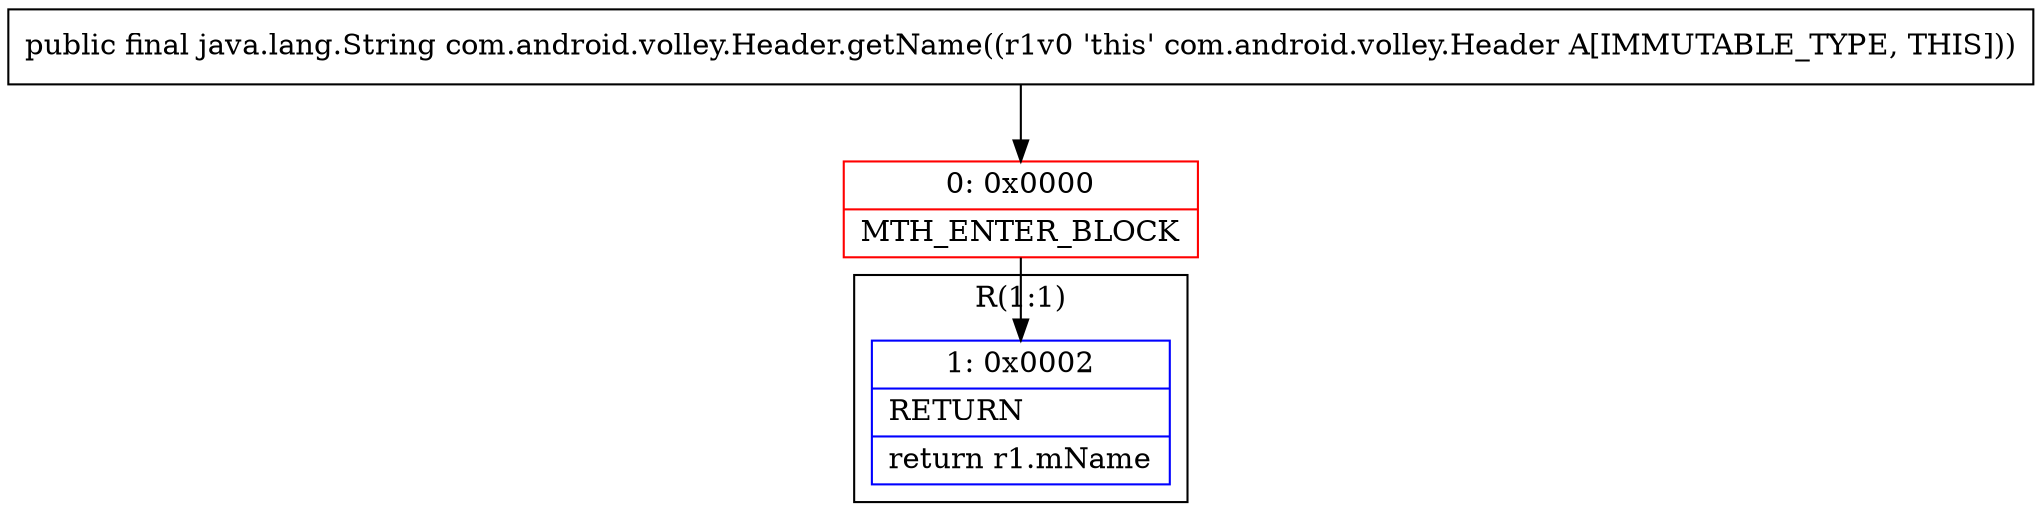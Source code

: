 digraph "CFG forcom.android.volley.Header.getName()Ljava\/lang\/String;" {
subgraph cluster_Region_1505758070 {
label = "R(1:1)";
node [shape=record,color=blue];
Node_1 [shape=record,label="{1\:\ 0x0002|RETURN\l|return r1.mName\l}"];
}
Node_0 [shape=record,color=red,label="{0\:\ 0x0000|MTH_ENTER_BLOCK\l}"];
MethodNode[shape=record,label="{public final java.lang.String com.android.volley.Header.getName((r1v0 'this' com.android.volley.Header A[IMMUTABLE_TYPE, THIS])) }"];
MethodNode -> Node_0;
Node_0 -> Node_1;
}

